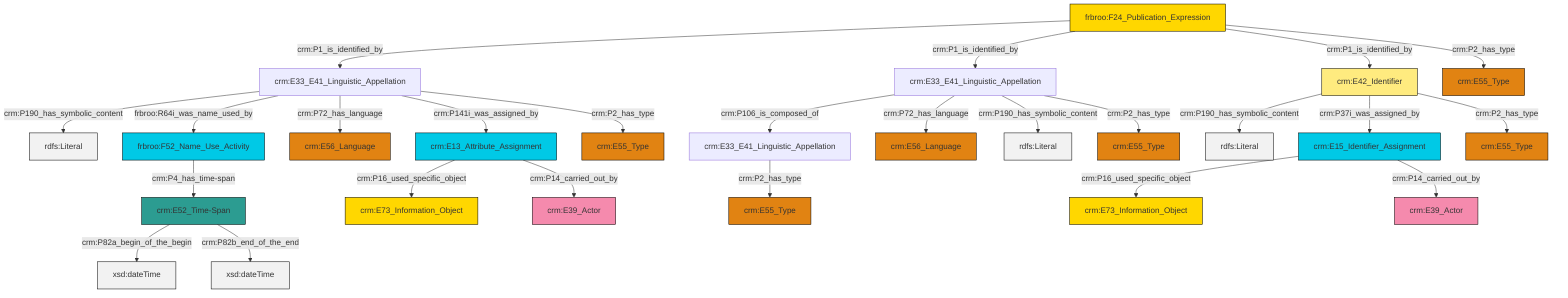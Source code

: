graph TD
classDef Literal fill:#f2f2f2,stroke:#000000;
classDef CRM_Entity fill:#FFFFFF,stroke:#000000;
classDef Temporal_Entity fill:#00C9E6, stroke:#000000;
classDef Type fill:#E18312, stroke:#000000;
classDef Time-Span fill:#2C9C91, stroke:#000000;
classDef Appellation fill:#FFEB7F, stroke:#000000;
classDef Place fill:#008836, stroke:#000000;
classDef Persistent_Item fill:#B266B2, stroke:#000000;
classDef Conceptual_Object fill:#FFD700, stroke:#000000;
classDef Physical_Thing fill:#D2B48C, stroke:#000000;
classDef Actor fill:#f58aad, stroke:#000000;
classDef PC_Classes fill:#4ce600, stroke:#000000;
classDef Multi fill:#cccccc,stroke:#000000;

0["frbroo:F24_Publication_Expression"]:::Conceptual_Object -->|crm:P1_is_identified_by| 1["crm:E33_E41_Linguistic_Appellation"]:::Default
1["crm:E33_E41_Linguistic_Appellation"]:::Default -->|crm:P190_has_symbolic_content| 11[rdfs:Literal]:::Literal
12["crm:E33_E41_Linguistic_Appellation"]:::Default -->|crm:P106_is_composed_of| 13["crm:E33_E41_Linguistic_Appellation"]:::Default
12["crm:E33_E41_Linguistic_Appellation"]:::Default -->|crm:P72_has_language| 21["crm:E56_Language"]:::Type
1["crm:E33_E41_Linguistic_Appellation"]:::Default -->|frbroo:R64i_was_name_used_by| 26["frbroo:F52_Name_Use_Activity"]:::Temporal_Entity
1["crm:E33_E41_Linguistic_Appellation"]:::Default -->|crm:P72_has_language| 24["crm:E56_Language"]:::Type
12["crm:E33_E41_Linguistic_Appellation"]:::Default -->|crm:P190_has_symbolic_content| 29[rdfs:Literal]:::Literal
2["crm:E15_Identifier_Assignment"]:::Temporal_Entity -->|crm:P16_used_specific_object| 30["crm:E73_Information_Object"]:::Conceptual_Object
15["crm:E42_Identifier"]:::Appellation -->|crm:P190_has_symbolic_content| 31[rdfs:Literal]:::Literal
1["crm:E33_E41_Linguistic_Appellation"]:::Default -->|crm:P141i_was_assigned_by| 22["crm:E13_Attribute_Assignment"]:::Temporal_Entity
13["crm:E33_E41_Linguistic_Appellation"]:::Default -->|crm:P2_has_type| 6["crm:E55_Type"]:::Type
15["crm:E42_Identifier"]:::Appellation -->|crm:P37i_was_assigned_by| 2["crm:E15_Identifier_Assignment"]:::Temporal_Entity
12["crm:E33_E41_Linguistic_Appellation"]:::Default -->|crm:P2_has_type| 27["crm:E55_Type"]:::Type
0["frbroo:F24_Publication_Expression"]:::Conceptual_Object -->|crm:P1_is_identified_by| 12["crm:E33_E41_Linguistic_Appellation"]:::Default
22["crm:E13_Attribute_Assignment"]:::Temporal_Entity -->|crm:P16_used_specific_object| 36["crm:E73_Information_Object"]:::Conceptual_Object
37["crm:E52_Time-Span"]:::Time-Span -->|crm:P82a_begin_of_the_begin| 38[xsd:dateTime]:::Literal
2["crm:E15_Identifier_Assignment"]:::Temporal_Entity -->|crm:P14_carried_out_by| 19["crm:E39_Actor"]:::Actor
0["frbroo:F24_Publication_Expression"]:::Conceptual_Object -->|crm:P1_is_identified_by| 15["crm:E42_Identifier"]:::Appellation
26["frbroo:F52_Name_Use_Activity"]:::Temporal_Entity -->|crm:P4_has_time-span| 37["crm:E52_Time-Span"]:::Time-Span
1["crm:E33_E41_Linguistic_Appellation"]:::Default -->|crm:P2_has_type| 32["crm:E55_Type"]:::Type
15["crm:E42_Identifier"]:::Appellation -->|crm:P2_has_type| 4["crm:E55_Type"]:::Type
22["crm:E13_Attribute_Assignment"]:::Temporal_Entity -->|crm:P14_carried_out_by| 17["crm:E39_Actor"]:::Actor
0["frbroo:F24_Publication_Expression"]:::Conceptual_Object -->|crm:P2_has_type| 8["crm:E55_Type"]:::Type
37["crm:E52_Time-Span"]:::Time-Span -->|crm:P82b_end_of_the_end| 46[xsd:dateTime]:::Literal